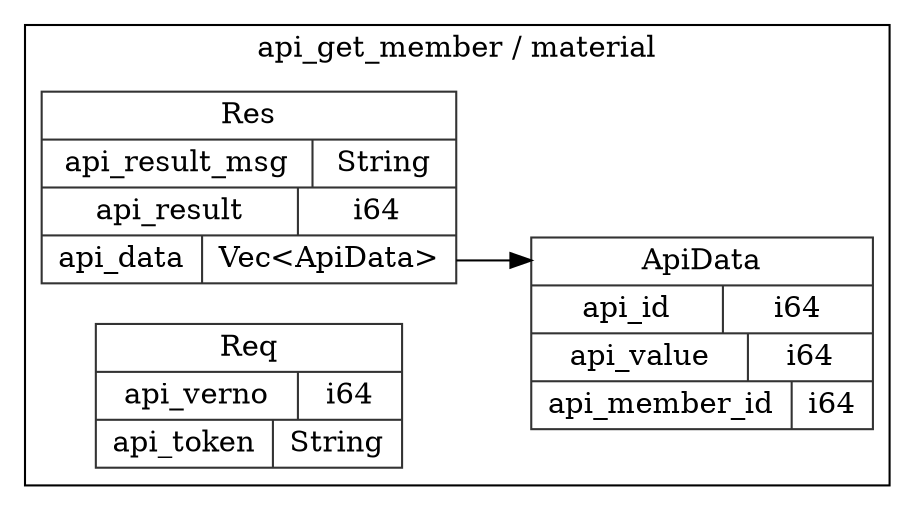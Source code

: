 digraph {
  rankdir=LR;
  subgraph cluster_0 {
    label="api_get_member / material";
    node [style="filled", color=white, style="solid", color=gray20];
    api_get_member__material__ApiData [label="<ApiData> ApiData  | { api_id | <api_id> i64 } | { api_value | <api_value> i64 } | { api_member_id | <api_member_id> i64 }", shape=record];
    api_get_member__material__Res [label="<Res> Res  | { api_result_msg | <api_result_msg> String } | { api_result | <api_result> i64 } | { api_data | <api_data> Vec\<ApiData\> }", shape=record];
    api_get_member__material__Res:api_data:e -> api_get_member__material__ApiData:ApiData:w;
    api_get_member__material__Req [label="<Req> Req  | { api_verno | <api_verno> i64 } | { api_token | <api_token> String }", shape=record];
  }
}
